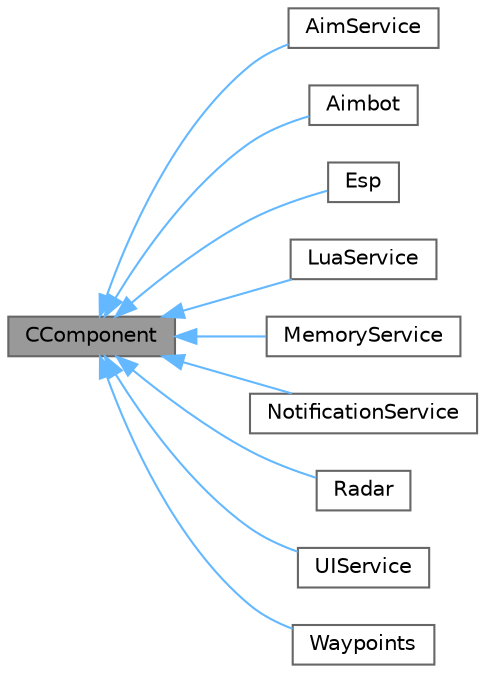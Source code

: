 digraph "CComponent"
{
 // LATEX_PDF_SIZE
  bgcolor="transparent";
  edge [fontname=Helvetica,fontsize=10,labelfontname=Helvetica,labelfontsize=10];
  node [fontname=Helvetica,fontsize=10,shape=box,height=0.2,width=0.4];
  rankdir="LR";
  Node1 [id="Node000001",label="CComponent",height=0.2,width=0.4,color="gray40", fillcolor="grey60", style="filled", fontcolor="black",tooltip="A base class for components in the Xenon system."];
  Node1 -> Node2 [id="edge1_Node000001_Node000002",dir="back",color="steelblue1",style="solid",tooltip=" "];
  Node2 [id="Node000002",label="AimService",height=0.2,width=0.4,color="gray40", fillcolor="white", style="filled",URL="$df/d6c/classAimService.html",tooltip="A class responsible for handling the aiming and recoil control in the Xenon framework."];
  Node1 -> Node3 [id="edge2_Node000001_Node000003",dir="back",color="steelblue1",style="solid",tooltip=" "];
  Node3 [id="Node000003",label="Aimbot",height=0.2,width=0.4,color="gray40", fillcolor="white", style="filled",URL="$d8/d9a/classAimbot.html",tooltip="A class responsible for managing and controlling the aimbot functionality in the Xenon framework."];
  Node1 -> Node4 [id="edge3_Node000001_Node000004",dir="back",color="steelblue1",style="solid",tooltip=" "];
  Node4 [id="Node000004",label="Esp",height=0.2,width=0.4,color="gray40", fillcolor="white", style="filled",URL="$d1/d71/classEsp.html",tooltip="A class responsible for rendering various ESP (Extra Sensory Perception) elements in the Xenon framew..."];
  Node1 -> Node5 [id="edge4_Node000001_Node000005",dir="back",color="steelblue1",style="solid",tooltip=" "];
  Node5 [id="Node000005",label="LuaService",height=0.2,width=0.4,color="gray40", fillcolor="white", style="filled",URL="$df/dc4/classLuaService.html",tooltip="A service for handling Lua script execution and binding in the Xenon framework."];
  Node1 -> Node6 [id="edge5_Node000001_Node000006",dir="back",color="steelblue1",style="solid",tooltip=" "];
  Node6 [id="Node000006",label="MemoryService",height=0.2,width=0.4,color="gray40", fillcolor="white", style="filled",URL="$df/d7b/classMemoryService.html",tooltip="A service for interacting with a game's process memory."];
  Node1 -> Node7 [id="edge6_Node000001_Node000007",dir="back",color="steelblue1",style="solid",tooltip=" "];
  Node7 [id="Node000007",label="NotificationService",height=0.2,width=0.4,color="gray40", fillcolor="white", style="filled",URL="$da/d3a/classNotificationService.html",tooltip="A service for managing and rendering in-game notifications."];
  Node1 -> Node8 [id="edge7_Node000001_Node000008",dir="back",color="steelblue1",style="solid",tooltip=" "];
  Node8 [id="Node000008",label="Radar",height=0.2,width=0.4,color="gray40", fillcolor="white", style="filled",URL="$d3/d24/classRadar.html",tooltip="A class responsible for rendering and updating radar components in the Xenon framework."];
  Node1 -> Node9 [id="edge8_Node000001_Node000009",dir="back",color="steelblue1",style="solid",tooltip=" "];
  Node9 [id="Node000009",label="UIService",height=0.2,width=0.4,color="gray40", fillcolor="white", style="filled",URL="$da/da8/classUIService.html",tooltip="A service for managing and rendering the user interface (UI) in the game."];
  Node1 -> Node10 [id="edge9_Node000001_Node000010",dir="back",color="steelblue1",style="solid",tooltip=" "];
  Node10 [id="Node000010",label="Waypoints",height=0.2,width=0.4,color="gray40", fillcolor="white", style="filled",URL="$d5/d11/classWaypoints.html",tooltip="A class that manages and renders waypoints in both world space and radar view."];
}
